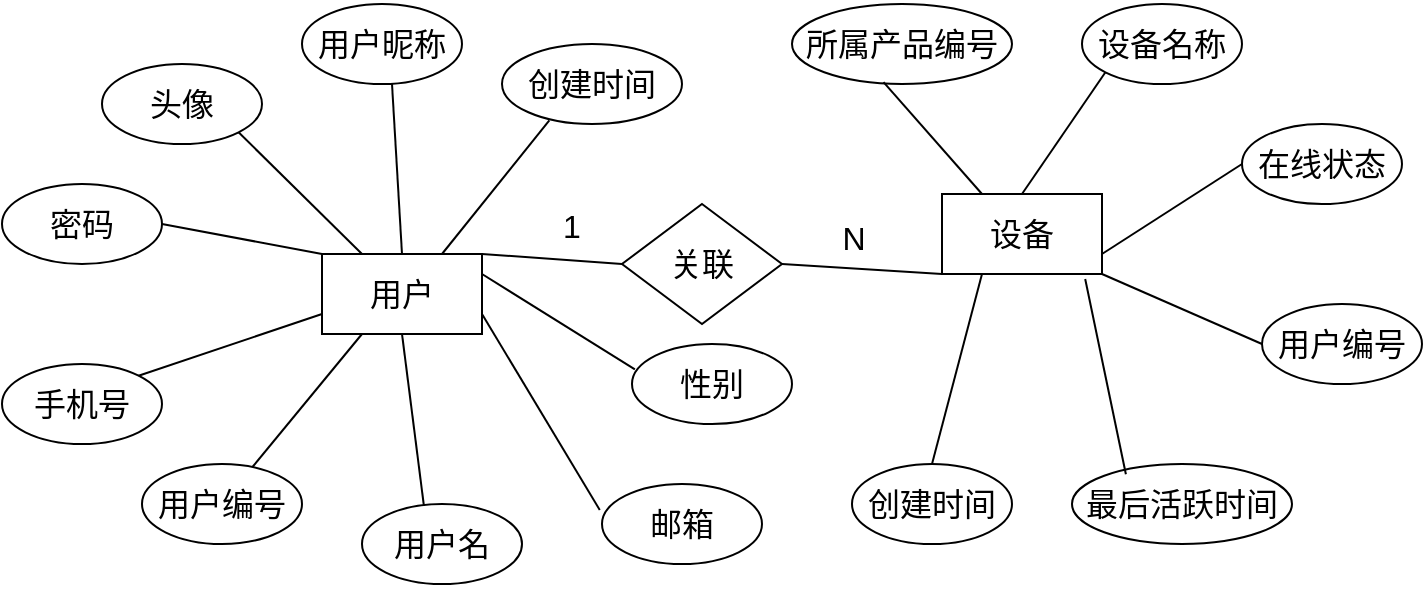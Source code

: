 <mxfile version="27.0.3">
  <diagram name="第 1 页" id="ZXgfIUKaA7d_nlXjczE4">
    <mxGraphModel dx="1765" dy="972" grid="1" gridSize="10" guides="1" tooltips="1" connect="1" arrows="1" fold="1" page="1" pageScale="1" pageWidth="827" pageHeight="1169" math="0" shadow="0">
      <root>
        <mxCell id="0" />
        <mxCell id="1" parent="0" />
        <mxCell id="4ArGo3lXftrDa4e6HZrV-6" value="&lt;font style=&quot;font-size: 16px;&quot;&gt;用户&lt;/font&gt;" style="rounded=0;whiteSpace=wrap;html=1;" vertex="1" parent="1">
          <mxGeometry x="210" y="275" width="80" height="40" as="geometry" />
        </mxCell>
        <mxCell id="4ArGo3lXftrDa4e6HZrV-7" value="&lt;font style=&quot;font-size: 16px;&quot;&gt;设备&lt;/font&gt;" style="rounded=0;whiteSpace=wrap;html=1;" vertex="1" parent="1">
          <mxGeometry x="520" y="245" width="80" height="40" as="geometry" />
        </mxCell>
        <mxCell id="4ArGo3lXftrDa4e6HZrV-8" value="&lt;font style=&quot;font-size: 16px;&quot;&gt;关联&lt;/font&gt;" style="rhombus;whiteSpace=wrap;html=1;" vertex="1" parent="1">
          <mxGeometry x="360" y="250" width="80" height="60" as="geometry" />
        </mxCell>
        <mxCell id="4ArGo3lXftrDa4e6HZrV-9" value="" style="endArrow=none;html=1;rounded=0;entryX=0;entryY=0.5;entryDx=0;entryDy=0;exitX=1;exitY=0;exitDx=0;exitDy=0;" edge="1" parent="1" source="4ArGo3lXftrDa4e6HZrV-6" target="4ArGo3lXftrDa4e6HZrV-8">
          <mxGeometry width="50" height="50" relative="1" as="geometry">
            <mxPoint x="290" y="310" as="sourcePoint" />
            <mxPoint x="340" y="300" as="targetPoint" />
          </mxGeometry>
        </mxCell>
        <mxCell id="4ArGo3lXftrDa4e6HZrV-10" value="" style="endArrow=none;html=1;rounded=0;exitX=1;exitY=0.5;exitDx=0;exitDy=0;entryX=0;entryY=1;entryDx=0;entryDy=0;" edge="1" parent="1" source="4ArGo3lXftrDa4e6HZrV-8" target="4ArGo3lXftrDa4e6HZrV-7">
          <mxGeometry width="50" height="50" relative="1" as="geometry">
            <mxPoint x="420" y="300" as="sourcePoint" />
            <mxPoint x="460" y="260" as="targetPoint" />
          </mxGeometry>
        </mxCell>
        <mxCell id="4ArGo3lXftrDa4e6HZrV-11" value="&lt;p class=&quot;MsoNormal&quot;&gt;&lt;font face=&quot;Helvetica&quot; style=&quot;font-size: 16px;&quot;&gt;用户编号&lt;/font&gt;&lt;/p&gt;" style="ellipse;whiteSpace=wrap;html=1;" vertex="1" parent="1">
          <mxGeometry x="120" y="380" width="80" height="40" as="geometry" />
        </mxCell>
        <mxCell id="4ArGo3lXftrDa4e6HZrV-12" value="&lt;p class=&quot;MsoNormal&quot;&gt;&lt;font face=&quot;Helvetica&quot; style=&quot;font-size: 16px;&quot;&gt;用户昵称&lt;/font&gt;&lt;/p&gt;" style="ellipse;whiteSpace=wrap;html=1;" vertex="1" parent="1">
          <mxGeometry x="200" y="150" width="80" height="40" as="geometry" />
        </mxCell>
        <mxCell id="4ArGo3lXftrDa4e6HZrV-13" value="&lt;p class=&quot;MsoNormal&quot;&gt;&lt;font face=&quot;Helvetica&quot; style=&quot;font-size: 16px;&quot;&gt;用户名&lt;/font&gt;&lt;/p&gt;" style="ellipse;whiteSpace=wrap;html=1;" vertex="1" parent="1">
          <mxGeometry x="230" y="400" width="80" height="40" as="geometry" />
        </mxCell>
        <mxCell id="4ArGo3lXftrDa4e6HZrV-14" value="&lt;p class=&quot;MsoNormal&quot;&gt;&lt;font face=&quot;Helvetica&quot; style=&quot;font-size: 16px;&quot;&gt;邮箱&lt;/font&gt;&lt;/p&gt;" style="ellipse;whiteSpace=wrap;html=1;" vertex="1" parent="1">
          <mxGeometry x="350" y="390" width="80" height="40" as="geometry" />
        </mxCell>
        <mxCell id="4ArGo3lXftrDa4e6HZrV-15" value="&lt;p class=&quot;MsoNormal&quot;&gt;&lt;font face=&quot;Helvetica&quot; style=&quot;font-size: 16px;&quot;&gt;密码&lt;/font&gt;&lt;/p&gt;" style="ellipse;whiteSpace=wrap;html=1;" vertex="1" parent="1">
          <mxGeometry x="50" y="240" width="80" height="40" as="geometry" />
        </mxCell>
        <mxCell id="4ArGo3lXftrDa4e6HZrV-16" value="&lt;p class=&quot;MsoNormal&quot;&gt;&lt;font style=&quot;font-size: 16px;&quot;&gt;手机号&lt;/font&gt;&lt;/p&gt;" style="ellipse;whiteSpace=wrap;html=1;" vertex="1" parent="1">
          <mxGeometry x="50" y="330" width="80" height="40" as="geometry" />
        </mxCell>
        <mxCell id="4ArGo3lXftrDa4e6HZrV-17" value="&lt;p class=&quot;MsoNormal&quot;&gt;&lt;font face=&quot;Helvetica&quot; style=&quot;font-size: 16px;&quot;&gt;性别&lt;/font&gt;&lt;/p&gt;" style="ellipse;whiteSpace=wrap;html=1;" vertex="1" parent="1">
          <mxGeometry x="365" y="320" width="80" height="40" as="geometry" />
        </mxCell>
        <mxCell id="4ArGo3lXftrDa4e6HZrV-18" value="&lt;p class=&quot;MsoNormal&quot;&gt;&lt;font style=&quot;font-size: 16px;&quot;&gt;头像&lt;/font&gt;&lt;/p&gt;" style="ellipse;whiteSpace=wrap;html=1;" vertex="1" parent="1">
          <mxGeometry x="100" y="180" width="80" height="40" as="geometry" />
        </mxCell>
        <mxCell id="4ArGo3lXftrDa4e6HZrV-19" value="&lt;p class=&quot;MsoNormal&quot;&gt;&lt;font face=&quot;Helvetica&quot; style=&quot;font-size: 16px;&quot;&gt;创建时间&lt;/font&gt;&lt;/p&gt;" style="ellipse;whiteSpace=wrap;html=1;" vertex="1" parent="1">
          <mxGeometry x="300" y="170" width="90" height="40" as="geometry" />
        </mxCell>
        <mxCell id="4ArGo3lXftrDa4e6HZrV-20" value="" style="endArrow=none;html=1;rounded=0;exitX=0.387;exitY=0.024;exitDx=0;exitDy=0;exitPerimeter=0;entryX=0.5;entryY=1;entryDx=0;entryDy=0;" edge="1" parent="1" source="4ArGo3lXftrDa4e6HZrV-13" target="4ArGo3lXftrDa4e6HZrV-6">
          <mxGeometry width="50" height="50" relative="1" as="geometry">
            <mxPoint x="270" y="410" as="sourcePoint" />
            <mxPoint x="250" y="320" as="targetPoint" />
          </mxGeometry>
        </mxCell>
        <mxCell id="4ArGo3lXftrDa4e6HZrV-21" value="" style="endArrow=none;html=1;rounded=0;exitX=-0.014;exitY=0.324;exitDx=0;exitDy=0;entryX=1;entryY=0.75;entryDx=0;entryDy=0;exitPerimeter=0;" edge="1" parent="1" source="4ArGo3lXftrDa4e6HZrV-14" target="4ArGo3lXftrDa4e6HZrV-6">
          <mxGeometry width="50" height="50" relative="1" as="geometry">
            <mxPoint x="200" y="400" as="sourcePoint" />
            <mxPoint x="250" y="350" as="targetPoint" />
          </mxGeometry>
        </mxCell>
        <mxCell id="4ArGo3lXftrDa4e6HZrV-22" value="" style="endArrow=none;html=1;rounded=0;exitX=0.018;exitY=0.316;exitDx=0;exitDy=0;exitPerimeter=0;entryX=1;entryY=0.25;entryDx=0;entryDy=0;" edge="1" parent="1" source="4ArGo3lXftrDa4e6HZrV-17" target="4ArGo3lXftrDa4e6HZrV-6">
          <mxGeometry width="50" height="50" relative="1" as="geometry">
            <mxPoint x="280" y="435" as="sourcePoint" />
            <mxPoint x="260" y="350" as="targetPoint" />
          </mxGeometry>
        </mxCell>
        <mxCell id="4ArGo3lXftrDa4e6HZrV-23" value="" style="endArrow=none;html=1;rounded=0;entryX=0.25;entryY=1;entryDx=0;entryDy=0;" edge="1" parent="1" source="4ArGo3lXftrDa4e6HZrV-11" target="4ArGo3lXftrDa4e6HZrV-6">
          <mxGeometry width="50" height="50" relative="1" as="geometry">
            <mxPoint x="148" y="356" as="sourcePoint" />
            <mxPoint x="210" y="310" as="targetPoint" />
          </mxGeometry>
        </mxCell>
        <mxCell id="4ArGo3lXftrDa4e6HZrV-24" value="" style="endArrow=none;html=1;rounded=0;exitX=1;exitY=0;exitDx=0;exitDy=0;entryX=0;entryY=0.75;entryDx=0;entryDy=0;" edge="1" parent="1" source="4ArGo3lXftrDa4e6HZrV-16" target="4ArGo3lXftrDa4e6HZrV-6">
          <mxGeometry width="50" height="50" relative="1" as="geometry">
            <mxPoint x="130" y="300" as="sourcePoint" />
            <mxPoint x="220" y="280" as="targetPoint" />
          </mxGeometry>
        </mxCell>
        <mxCell id="4ArGo3lXftrDa4e6HZrV-25" value="" style="endArrow=none;html=1;rounded=0;exitX=1;exitY=0.5;exitDx=0;exitDy=0;entryX=0;entryY=0;entryDx=0;entryDy=0;" edge="1" parent="1" source="4ArGo3lXftrDa4e6HZrV-15" target="4ArGo3lXftrDa4e6HZrV-6">
          <mxGeometry width="50" height="50" relative="1" as="geometry">
            <mxPoint x="160" y="250" as="sourcePoint" />
            <mxPoint x="250" y="330" as="targetPoint" />
          </mxGeometry>
        </mxCell>
        <mxCell id="4ArGo3lXftrDa4e6HZrV-26" value="" style="endArrow=none;html=1;rounded=0;exitX=1;exitY=1;exitDx=0;exitDy=0;entryX=0.25;entryY=0;entryDx=0;entryDy=0;" edge="1" parent="1" target="4ArGo3lXftrDa4e6HZrV-6" source="4ArGo3lXftrDa4e6HZrV-18">
          <mxGeometry width="50" height="50" relative="1" as="geometry">
            <mxPoint x="200" y="214" as="sourcePoint" />
            <mxPoint x="272" y="270" as="targetPoint" />
          </mxGeometry>
        </mxCell>
        <mxCell id="4ArGo3lXftrDa4e6HZrV-27" value="" style="endArrow=none;html=1;rounded=0;exitX=1;exitY=1;exitDx=0;exitDy=0;entryX=0.5;entryY=0;entryDx=0;entryDy=0;" edge="1" parent="1" target="4ArGo3lXftrDa4e6HZrV-6">
          <mxGeometry width="50" height="50" relative="1" as="geometry">
            <mxPoint x="245" y="190" as="sourcePoint" />
            <mxPoint x="275" y="286" as="targetPoint" />
          </mxGeometry>
        </mxCell>
        <mxCell id="4ArGo3lXftrDa4e6HZrV-28" value="" style="endArrow=none;html=1;rounded=0;exitX=0.263;exitY=0.956;exitDx=0;exitDy=0;entryX=0.75;entryY=0;entryDx=0;entryDy=0;exitPerimeter=0;" edge="1" parent="1" source="4ArGo3lXftrDa4e6HZrV-19" target="4ArGo3lXftrDa4e6HZrV-6">
          <mxGeometry width="50" height="50" relative="1" as="geometry">
            <mxPoint x="295" y="180" as="sourcePoint" />
            <mxPoint x="290" y="300" as="targetPoint" />
          </mxGeometry>
        </mxCell>
        <mxCell id="4ArGo3lXftrDa4e6HZrV-29" value="&lt;p class=&quot;MsoNormal&quot;&gt;&lt;font face=&quot;Helvetica&quot; style=&quot;font-size: 16px;&quot;&gt;设备名称&lt;/font&gt;&lt;/p&gt;" style="ellipse;whiteSpace=wrap;html=1;" vertex="1" parent="1">
          <mxGeometry x="590" y="150" width="80" height="40" as="geometry" />
        </mxCell>
        <mxCell id="4ArGo3lXftrDa4e6HZrV-30" value="&lt;p class=&quot;MsoNormal&quot;&gt;&lt;font face=&quot;Helvetica&quot; style=&quot;font-size: 16px;&quot;&gt;在线状态&lt;/font&gt;&lt;/p&gt;" style="ellipse;whiteSpace=wrap;html=1;" vertex="1" parent="1">
          <mxGeometry x="670" y="210" width="80" height="40" as="geometry" />
        </mxCell>
        <mxCell id="4ArGo3lXftrDa4e6HZrV-31" value="&lt;p class=&quot;MsoNormal&quot;&gt;&lt;font face=&quot;Helvetica&quot; style=&quot;font-size: 16px;&quot;&gt;用户编号&lt;/font&gt;&lt;/p&gt;" style="ellipse;whiteSpace=wrap;html=1;" vertex="1" parent="1">
          <mxGeometry x="680" y="300" width="80" height="40" as="geometry" />
        </mxCell>
        <mxCell id="4ArGo3lXftrDa4e6HZrV-32" value="&lt;p class=&quot;MsoNormal&quot;&gt;&lt;font face=&quot;Helvetica&quot; style=&quot;font-size: 16px;&quot;&gt;最后活跃时间&lt;/font&gt;&lt;/p&gt;" style="ellipse;whiteSpace=wrap;html=1;" vertex="1" parent="1">
          <mxGeometry x="585" y="380" width="110" height="40" as="geometry" />
        </mxCell>
        <mxCell id="4ArGo3lXftrDa4e6HZrV-33" value="&lt;p class=&quot;MsoNormal&quot;&gt;&lt;font face=&quot;Helvetica&quot; style=&quot;font-size: 16px;&quot;&gt;所属产品编号&lt;/font&gt;&lt;/p&gt;" style="ellipse;whiteSpace=wrap;html=1;" vertex="1" parent="1">
          <mxGeometry x="445" y="150" width="110" height="40" as="geometry" />
        </mxCell>
        <mxCell id="4ArGo3lXftrDa4e6HZrV-34" value="&lt;p class=&quot;MsoNormal&quot;&gt;&lt;span style=&quot;color: rgb(0, 0, 0);&quot;&gt;&lt;font face=&quot;Helvetica&quot; style=&quot;font-size: 16px;&quot;&gt;创建时间&lt;/font&gt;&lt;/span&gt;&lt;/p&gt;" style="ellipse;whiteSpace=wrap;html=1;" vertex="1" parent="1">
          <mxGeometry x="475" y="380" width="80" height="40" as="geometry" />
        </mxCell>
        <mxCell id="4ArGo3lXftrDa4e6HZrV-35" value="" style="endArrow=none;html=1;rounded=0;entryX=0.416;entryY=0.976;entryDx=0;entryDy=0;entryPerimeter=0;exitX=0.25;exitY=0;exitDx=0;exitDy=0;" edge="1" parent="1" source="4ArGo3lXftrDa4e6HZrV-7" target="4ArGo3lXftrDa4e6HZrV-33">
          <mxGeometry width="50" height="50" relative="1" as="geometry">
            <mxPoint x="510" y="210" as="sourcePoint" />
            <mxPoint x="550" y="170" as="targetPoint" />
          </mxGeometry>
        </mxCell>
        <mxCell id="4ArGo3lXftrDa4e6HZrV-36" value="" style="endArrow=none;html=1;rounded=0;entryX=0;entryY=1;entryDx=0;entryDy=0;exitX=0.5;exitY=0;exitDx=0;exitDy=0;" edge="1" parent="1" source="4ArGo3lXftrDa4e6HZrV-7" target="4ArGo3lXftrDa4e6HZrV-29">
          <mxGeometry width="50" height="50" relative="1" as="geometry">
            <mxPoint x="570" y="240" as="sourcePoint" />
            <mxPoint x="598" y="170.5" as="targetPoint" />
          </mxGeometry>
        </mxCell>
        <mxCell id="4ArGo3lXftrDa4e6HZrV-37" value="" style="endArrow=none;html=1;rounded=0;entryX=0;entryY=0.5;entryDx=0;entryDy=0;exitX=1;exitY=0.75;exitDx=0;exitDy=0;" edge="1" parent="1" source="4ArGo3lXftrDa4e6HZrV-7" target="4ArGo3lXftrDa4e6HZrV-30">
          <mxGeometry width="50" height="50" relative="1" as="geometry">
            <mxPoint x="538" y="245.5" as="sourcePoint" />
            <mxPoint x="640" y="200" as="targetPoint" />
          </mxGeometry>
        </mxCell>
        <mxCell id="4ArGo3lXftrDa4e6HZrV-38" value="" style="endArrow=none;html=1;rounded=0;entryX=0;entryY=0.5;entryDx=0;entryDy=0;exitX=1;exitY=1;exitDx=0;exitDy=0;" edge="1" parent="1" source="4ArGo3lXftrDa4e6HZrV-7" target="4ArGo3lXftrDa4e6HZrV-31">
          <mxGeometry width="50" height="50" relative="1" as="geometry">
            <mxPoint x="538" y="260" as="sourcePoint" />
            <mxPoint x="670" y="234.5" as="targetPoint" />
          </mxGeometry>
        </mxCell>
        <mxCell id="4ArGo3lXftrDa4e6HZrV-39" value="" style="endArrow=none;html=1;rounded=0;entryX=0.245;entryY=0.129;entryDx=0;entryDy=0;entryPerimeter=0;exitX=0.895;exitY=1.062;exitDx=0;exitDy=0;exitPerimeter=0;" edge="1" parent="1" source="4ArGo3lXftrDa4e6HZrV-7" target="4ArGo3lXftrDa4e6HZrV-32">
          <mxGeometry width="50" height="50" relative="1" as="geometry">
            <mxPoint x="510" y="260" as="sourcePoint" />
            <mxPoint x="652" y="280" as="targetPoint" />
          </mxGeometry>
        </mxCell>
        <mxCell id="4ArGo3lXftrDa4e6HZrV-40" value="" style="endArrow=none;html=1;rounded=0;exitX=0.25;exitY=1;exitDx=0;exitDy=0;entryX=0.5;entryY=0;entryDx=0;entryDy=0;" edge="1" parent="1" source="4ArGo3lXftrDa4e6HZrV-7" target="4ArGo3lXftrDa4e6HZrV-34">
          <mxGeometry width="50" height="50" relative="1" as="geometry">
            <mxPoint x="530" y="270" as="sourcePoint" />
            <mxPoint x="520" y="400" as="targetPoint" />
          </mxGeometry>
        </mxCell>
        <mxCell id="4ArGo3lXftrDa4e6HZrV-124" value="&lt;font style=&quot;font-size: 16px;&quot;&gt;1&lt;/font&gt;" style="text;html=1;align=center;verticalAlign=middle;whiteSpace=wrap;rounded=0;" vertex="1" parent="1">
          <mxGeometry x="305" y="246" width="60" height="30" as="geometry" />
        </mxCell>
        <mxCell id="4ArGo3lXftrDa4e6HZrV-125" value="&lt;span style=&quot;font-size: 16px;&quot;&gt;N&lt;/span&gt;" style="text;html=1;align=center;verticalAlign=middle;whiteSpace=wrap;rounded=0;" vertex="1" parent="1">
          <mxGeometry x="446" y="252" width="60" height="30" as="geometry" />
        </mxCell>
      </root>
    </mxGraphModel>
  </diagram>
</mxfile>
